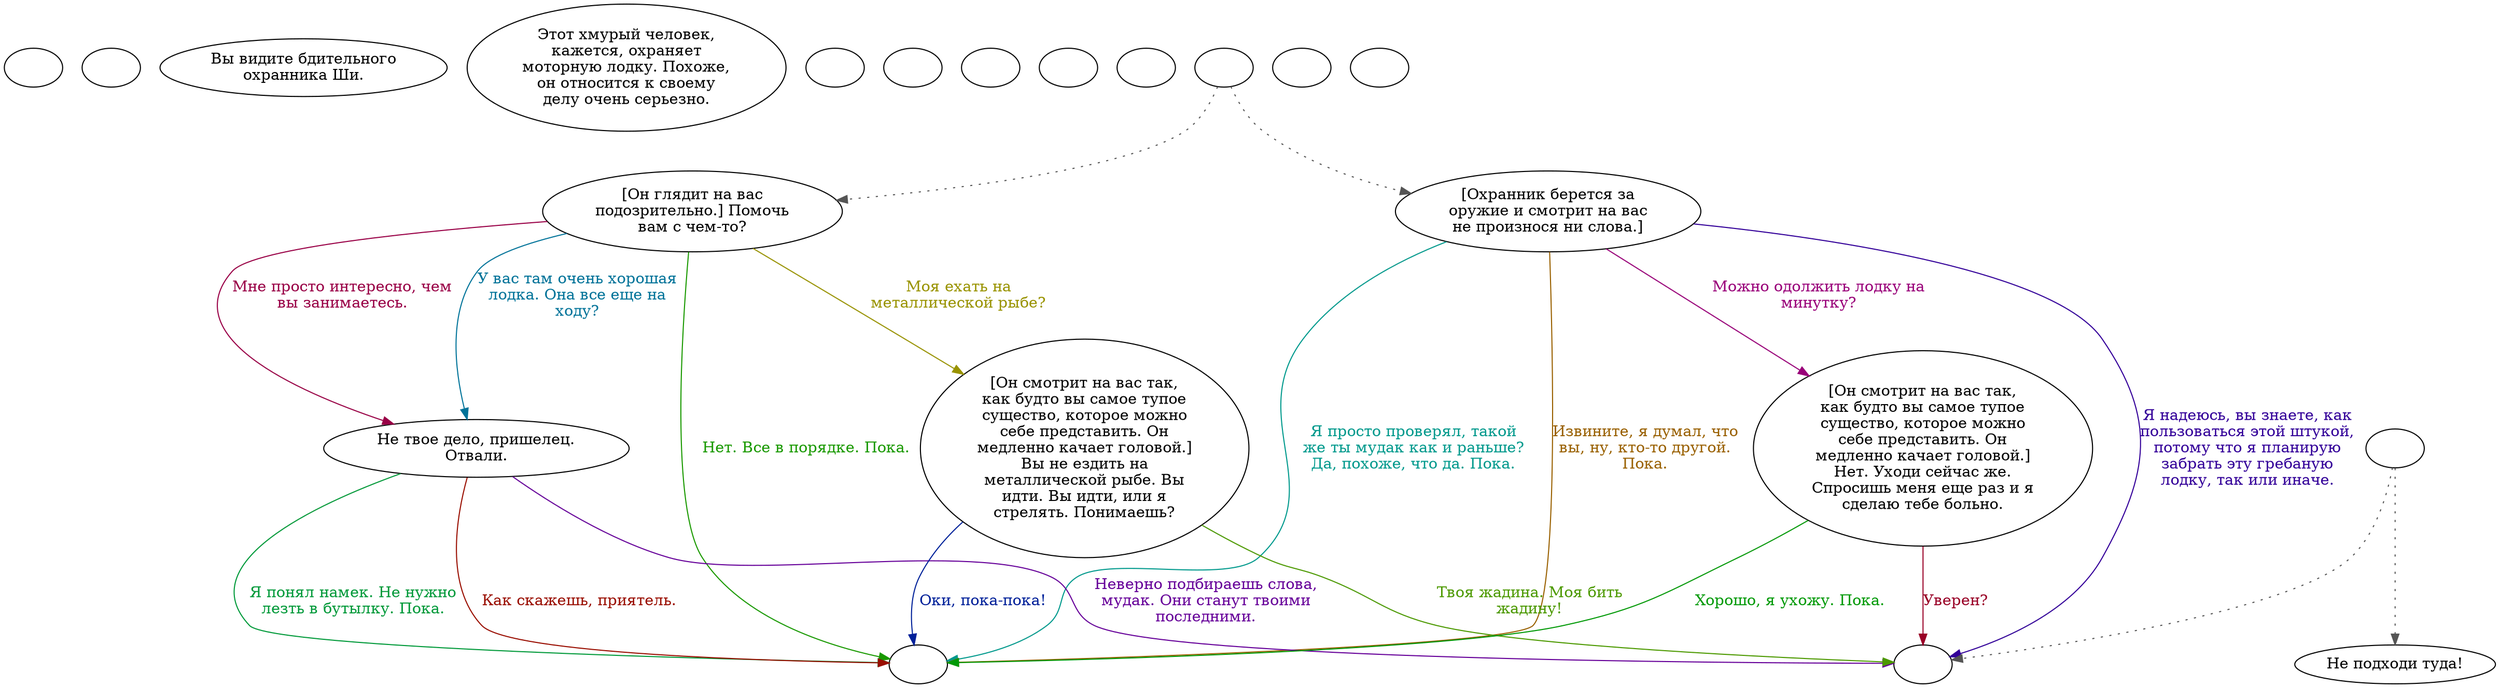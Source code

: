 digraph fcbtgrd {
  "start" [style=filled       fillcolor="#FFFFFF"       color="#000000"]
  "start" [label=""]
  "use_p_proc" [style=filled       fillcolor="#FFFFFF"       color="#000000"]
  "use_p_proc" [label=""]
  "look_at_p_proc" [style=filled       fillcolor="#FFFFFF"       color="#000000"]
  "look_at_p_proc" [label="Вы видите бдительного\nохранника Ши."]
  "description_p_proc" [style=filled       fillcolor="#FFFFFF"       color="#000000"]
  "description_p_proc" [label="Этот хмурый человек,\nкажется, охраняет\nмоторную лодку. Похоже,\nон относится к своему\nделу очень серьезно."]
  "use_skill_on_p_proc" [style=filled       fillcolor="#FFFFFF"       color="#000000"]
  "use_skill_on_p_proc" [label=""]
  "use_obj_on_p_proc" [style=filled       fillcolor="#FFFFFF"       color="#000000"]
  "use_obj_on_p_proc" [label=""]
  "damage_p_proc" [style=filled       fillcolor="#FFFFFF"       color="#000000"]
  "damage_p_proc" [label=""]
  "map_enter_p_proc" [style=filled       fillcolor="#FFFFFF"       color="#000000"]
  "map_enter_p_proc" [label=""]
  "map_update_p_proc" [style=filled       fillcolor="#FFFFFF"       color="#000000"]
  "map_update_p_proc" [label=""]
  "talk_p_proc" [style=filled       fillcolor="#FFFFFF"       color="#000000"]
  "talk_p_proc" -> "Node004" [style=dotted color="#555555"]
  "talk_p_proc" -> "Node001" [style=dotted color="#555555"]
  "talk_p_proc" [label=""]
  "Node999" [style=filled       fillcolor="#FFFFFF"       color="#000000"]
  "Node999" [label=""]
  "Node998" [style=filled       fillcolor="#FFFFFF"       color="#000000"]
  "Node998" [label=""]
  "Node001" [style=filled       fillcolor="#FFFFFF"       color="#000000"]
  "Node001" [label="[Он глядит на вас\nподозрительно.] Помочь\nвам с чем-то?"]
  "Node001" -> "Node999" [label="Нет. Все в порядке. Пока." color="#199900" fontcolor="#199900"]
  "Node001" -> "Node002" [label="Мне просто интересно, чем\nвы занимаетесь." color="#990046" fontcolor="#990046"]
  "Node001" -> "Node002" [label="У вас там очень хорошая\nлодка. Она все еще на\nходу?" color="#007399" fontcolor="#007399"]
  "Node001" -> "Node003" [label="Моя ехать на\nметаллической рыбе?" color="#999300" fontcolor="#999300"]
  "Node002" [style=filled       fillcolor="#FFFFFF"       color="#000000"]
  "Node002" [label="Не твое дело, пришелец.\nОтвали."]
  "Node002" -> "Node998" [label="Неверно подбираешь слова,\nмудак. Они станут твоими\nпоследними." color="#660099" fontcolor="#660099"]
  "Node002" -> "Node999" [label="Я понял намек. Не нужно\nлезть в бутылку. Пока." color="#009939" fontcolor="#009939"]
  "Node002" -> "Node999" [label="Как скажешь, приятель." color="#990D00" fontcolor="#990D00"]
  "Node003" [style=filled       fillcolor="#FFFFFF"       color="#000000"]
  "Node003" [label="[Он смотрит на вас так,\nкак будто вы самое тупое\nсущество, которое можно\nсебе представить. Он\nмедленно качает головой.]\nВы не ездить на\nметаллической рыбе. Вы\nидти. Вы идти, или я\nстрелять. Понимаешь?"]
  "Node003" -> "Node999" [label="Оки, пока-пока!" color="#002099" fontcolor="#002099"]
  "Node003" -> "Node998" [label="Твоя жадина. Моя бить\nжадину!" color="#4C9900" fontcolor="#4C9900"]
  "Node004" [style=filled       fillcolor="#FFFFFF"       color="#000000"]
  "Node004" [label="[Охранник берется за\nоружие и смотрит на вас\nне произнося ни слова.]"]
  "Node004" -> "Node005" [label="Можно одолжить лодку на\nминутку?" color="#990079" fontcolor="#990079"]
  "Node004" -> "Node999" [label="Я просто проверял, такой\nже ты мудак как и раньше?\nДа, похоже, что да. Пока." color="#00998C" fontcolor="#00998C"]
  "Node004" -> "Node999" [label="Извините, я думал, что\nвы, ну, кто-то другой.\nПока." color="#996000" fontcolor="#996000"]
  "Node004" -> "Node998" [label="Я надеюсь, вы знаете, как\nпользоваться этой штукой,\nпотому что я планирую\nзабрать эту гребаную\nлодку, так или иначе." color="#330099" fontcolor="#330099"]
  "Node005" [style=filled       fillcolor="#FFFFFF"       color="#000000"]
  "Node005" [label="[Он смотрит на вас так,\nкак будто вы самое тупое\nсущество, которое можно\nсебе представить. Он\nмедленно качает головой.]\nНет. Уходи сейчас же.\nСпросишь меня еще раз и я\nсделаю тебе больно."]
  "Node005" -> "Node999" [label="Хорошо, я ухожу. Пока." color="#009906" fontcolor="#009906"]
  "Node005" -> "Node998" [label="Уверен?" color="#990026" fontcolor="#990026"]
  "Node006" [style=filled       fillcolor="#FFFFFF"       color="#000000"]
  "Node006" [label="Не подходи туда!"]
  "timed_event_p_proc" [style=filled       fillcolor="#FFFFFF"       color="#000000"]
  "timed_event_p_proc" -> "Node006" [style=dotted color="#555555"]
  "timed_event_p_proc" -> "Node998" [style=dotted color="#555555"]
  "timed_event_p_proc" [label=""]
  "critter_p_proc" [style=filled       fillcolor="#FFFFFF"       color="#000000"]
  "critter_p_proc" [label=""]
  "pickup_p_proc" [style=filled       fillcolor="#FFFFFF"       color="#000000"]
  "pickup_p_proc" [label=""]
}